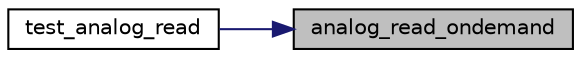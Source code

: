 digraph "analog_read_ondemand"
{
 // LATEX_PDF_SIZE
  edge [fontname="Helvetica",fontsize="10",labelfontname="Helvetica",labelfontsize="10"];
  node [fontname="Helvetica",fontsize="10",shape=record];
  rankdir="RL";
  Node1 [label="analog_read_ondemand",height=0.2,width=0.4,color="black", fillcolor="grey75", style="filled", fontcolor="black",tooltip="ソフトトリガでAD取得を即時実施。その後、データレジスタ（ADDR*）から値を読み取り返却。"];
  Node1 -> Node2 [dir="back",color="midnightblue",fontsize="10",style="solid",fontname="Helvetica"];
  Node2 [label="test_analog_read",height=0.2,width=0.4,color="black", fillcolor="white", style="filled",URL="$test__function_8c.html#a7fce40f0b0f67043ee962379d5140ee6",tooltip=" "];
}
